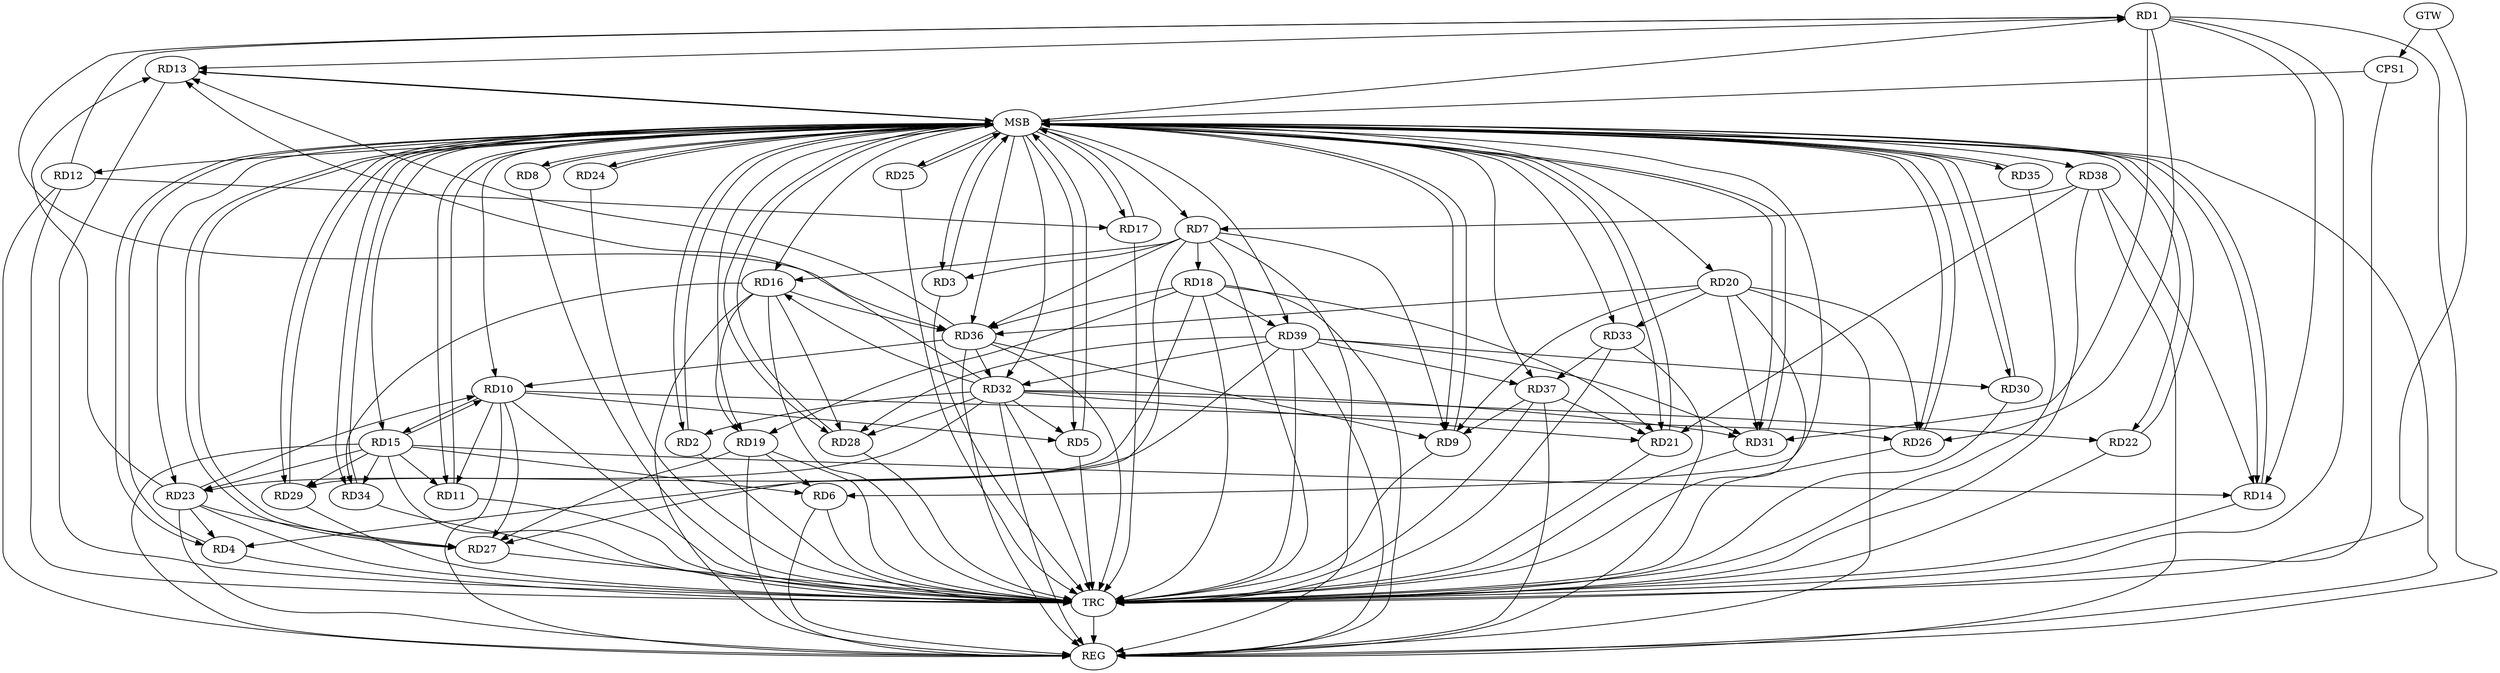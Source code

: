 strict digraph G {
  RD1 [ label="RD1" ];
  RD2 [ label="RD2" ];
  RD3 [ label="RD3" ];
  RD4 [ label="RD4" ];
  RD5 [ label="RD5" ];
  RD6 [ label="RD6" ];
  RD7 [ label="RD7" ];
  RD8 [ label="RD8" ];
  RD9 [ label="RD9" ];
  RD10 [ label="RD10" ];
  RD11 [ label="RD11" ];
  RD12 [ label="RD12" ];
  RD13 [ label="RD13" ];
  RD14 [ label="RD14" ];
  RD15 [ label="RD15" ];
  RD16 [ label="RD16" ];
  RD17 [ label="RD17" ];
  RD18 [ label="RD18" ];
  RD19 [ label="RD19" ];
  RD20 [ label="RD20" ];
  RD21 [ label="RD21" ];
  RD22 [ label="RD22" ];
  RD23 [ label="RD23" ];
  RD24 [ label="RD24" ];
  RD25 [ label="RD25" ];
  RD26 [ label="RD26" ];
  RD27 [ label="RD27" ];
  RD28 [ label="RD28" ];
  RD29 [ label="RD29" ];
  RD30 [ label="RD30" ];
  RD31 [ label="RD31" ];
  RD32 [ label="RD32" ];
  RD33 [ label="RD33" ];
  RD34 [ label="RD34" ];
  RD35 [ label="RD35" ];
  RD36 [ label="RD36" ];
  RD37 [ label="RD37" ];
  RD38 [ label="RD38" ];
  RD39 [ label="RD39" ];
  CPS1 [ label="CPS1" ];
  GTW [ label="GTW" ];
  REG [ label="REG" ];
  MSB [ label="MSB" ];
  TRC [ label="TRC" ];
  RD12 -> RD1;
  RD1 -> RD13;
  RD1 -> RD14;
  RD1 -> RD26;
  RD1 -> RD31;
  RD1 -> RD36;
  RD32 -> RD2;
  RD7 -> RD3;
  RD23 -> RD4;
  RD39 -> RD4;
  RD10 -> RD5;
  RD32 -> RD5;
  RD15 -> RD6;
  RD19 -> RD6;
  RD7 -> RD9;
  RD7 -> RD16;
  RD7 -> RD18;
  RD7 -> RD27;
  RD7 -> RD36;
  RD38 -> RD7;
  RD20 -> RD9;
  RD36 -> RD9;
  RD37 -> RD9;
  RD10 -> RD11;
  RD10 -> RD15;
  RD15 -> RD10;
  RD23 -> RD10;
  RD10 -> RD26;
  RD10 -> RD27;
  RD36 -> RD10;
  RD15 -> RD11;
  RD12 -> RD17;
  RD23 -> RD13;
  RD32 -> RD13;
  RD36 -> RD13;
  RD15 -> RD14;
  RD38 -> RD14;
  RD15 -> RD23;
  RD15 -> RD29;
  RD15 -> RD34;
  RD16 -> RD19;
  RD16 -> RD28;
  RD32 -> RD16;
  RD16 -> RD34;
  RD16 -> RD36;
  RD18 -> RD19;
  RD18 -> RD21;
  RD18 -> RD29;
  RD18 -> RD36;
  RD18 -> RD39;
  RD19 -> RD27;
  RD20 -> RD26;
  RD20 -> RD31;
  RD20 -> RD33;
  RD20 -> RD36;
  RD32 -> RD21;
  RD37 -> RD21;
  RD38 -> RD21;
  RD32 -> RD22;
  RD23 -> RD27;
  RD32 -> RD23;
  RD32 -> RD28;
  RD39 -> RD28;
  RD39 -> RD30;
  RD32 -> RD31;
  RD39 -> RD31;
  RD36 -> RD32;
  RD39 -> RD32;
  RD33 -> RD37;
  RD39 -> RD37;
  GTW -> CPS1;
  RD1 -> REG;
  RD6 -> REG;
  RD7 -> REG;
  RD10 -> REG;
  RD12 -> REG;
  RD15 -> REG;
  RD16 -> REG;
  RD18 -> REG;
  RD19 -> REG;
  RD20 -> REG;
  RD23 -> REG;
  RD32 -> REG;
  RD33 -> REG;
  RD36 -> REG;
  RD37 -> REG;
  RD38 -> REG;
  RD39 -> REG;
  RD2 -> MSB;
  MSB -> RD1;
  MSB -> RD15;
  MSB -> RD21;
  MSB -> RD39;
  MSB -> REG;
  RD3 -> MSB;
  MSB -> RD12;
  MSB -> RD17;
  MSB -> RD36;
  RD4 -> MSB;
  MSB -> RD9;
  MSB -> RD10;
  RD5 -> MSB;
  MSB -> RD3;
  MSB -> RD13;
  MSB -> RD28;
  MSB -> RD30;
  RD8 -> MSB;
  MSB -> RD7;
  MSB -> RD23;
  MSB -> RD38;
  RD9 -> MSB;
  MSB -> RD34;
  RD11 -> MSB;
  MSB -> RD16;
  RD13 -> MSB;
  MSB -> RD6;
  MSB -> RD11;
  MSB -> RD32;
  MSB -> RD37;
  RD14 -> MSB;
  MSB -> RD5;
  MSB -> RD19;
  MSB -> RD24;
  RD17 -> MSB;
  MSB -> RD20;
  MSB -> RD26;
  RD21 -> MSB;
  MSB -> RD29;
  RD22 -> MSB;
  RD24 -> MSB;
  MSB -> RD8;
  MSB -> RD31;
  MSB -> RD35;
  RD25 -> MSB;
  MSB -> RD14;
  MSB -> RD22;
  MSB -> RD33;
  RD26 -> MSB;
  MSB -> RD2;
  MSB -> RD25;
  RD27 -> MSB;
  RD28 -> MSB;
  RD29 -> MSB;
  RD30 -> MSB;
  RD31 -> MSB;
  RD34 -> MSB;
  RD35 -> MSB;
  MSB -> RD27;
  CPS1 -> MSB;
  MSB -> RD4;
  RD1 -> TRC;
  RD2 -> TRC;
  RD3 -> TRC;
  RD4 -> TRC;
  RD5 -> TRC;
  RD6 -> TRC;
  RD7 -> TRC;
  RD8 -> TRC;
  RD9 -> TRC;
  RD10 -> TRC;
  RD11 -> TRC;
  RD12 -> TRC;
  RD13 -> TRC;
  RD14 -> TRC;
  RD15 -> TRC;
  RD16 -> TRC;
  RD17 -> TRC;
  RD18 -> TRC;
  RD19 -> TRC;
  RD20 -> TRC;
  RD21 -> TRC;
  RD22 -> TRC;
  RD23 -> TRC;
  RD24 -> TRC;
  RD25 -> TRC;
  RD26 -> TRC;
  RD27 -> TRC;
  RD28 -> TRC;
  RD29 -> TRC;
  RD30 -> TRC;
  RD31 -> TRC;
  RD32 -> TRC;
  RD33 -> TRC;
  RD34 -> TRC;
  RD35 -> TRC;
  RD36 -> TRC;
  RD37 -> TRC;
  RD38 -> TRC;
  RD39 -> TRC;
  CPS1 -> TRC;
  GTW -> TRC;
  TRC -> REG;
}
